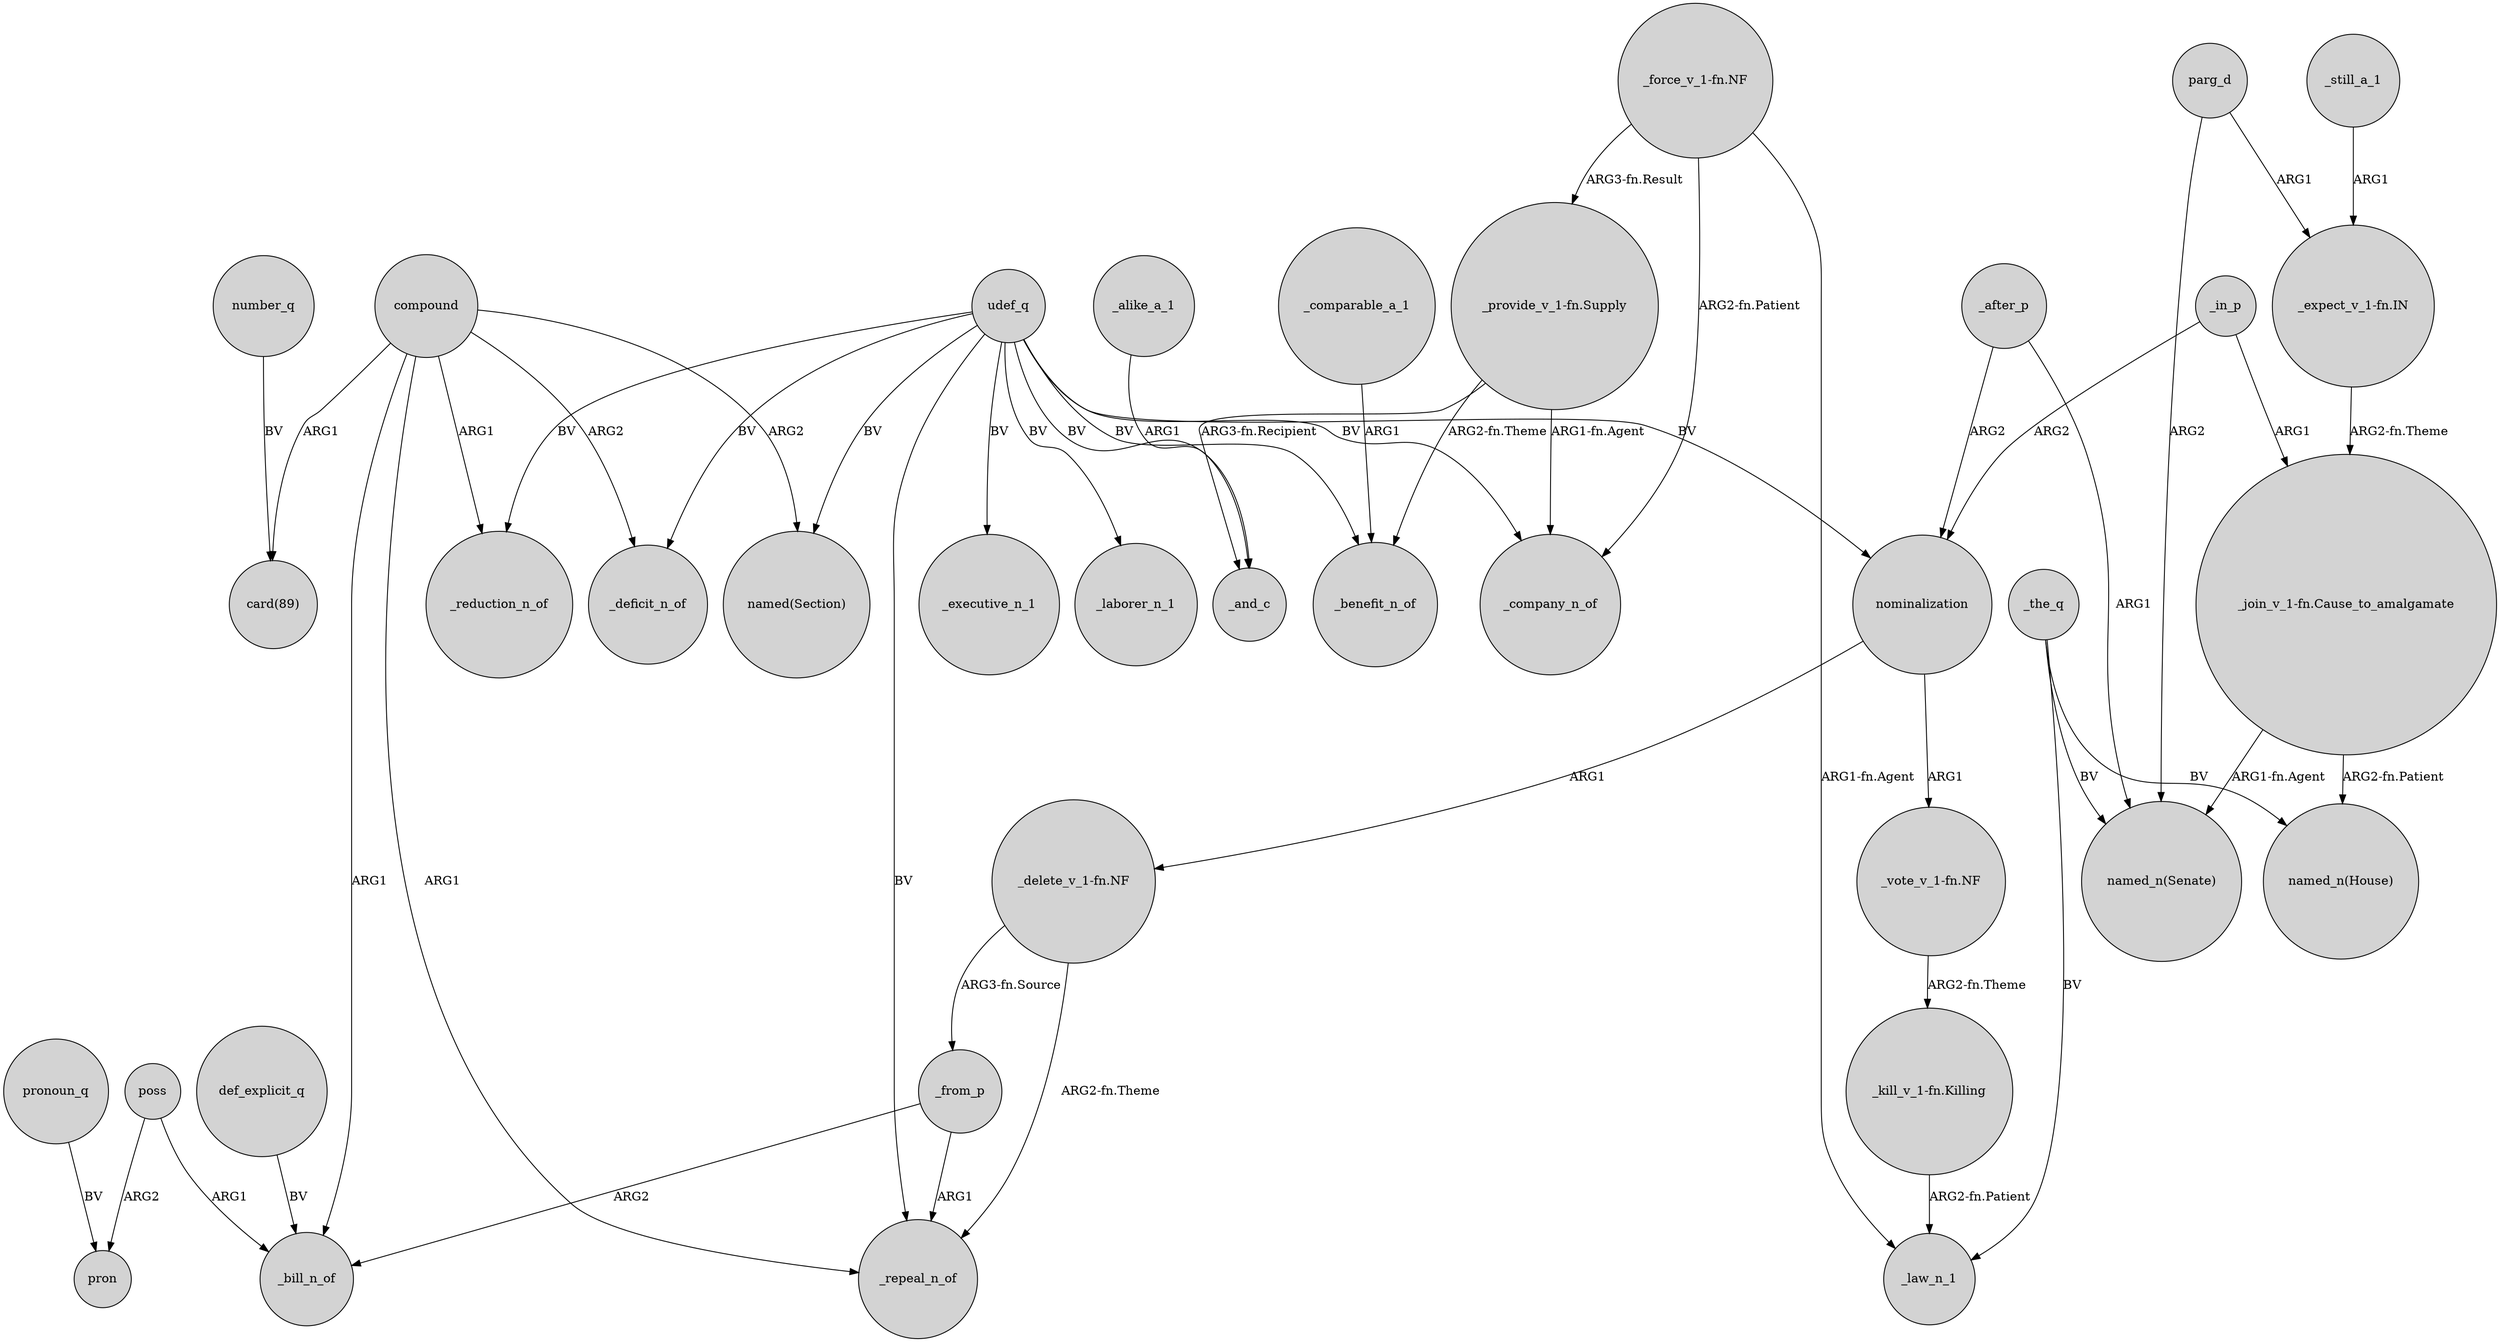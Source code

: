 digraph {
	node [shape=circle style=filled]
	nominalization -> "_delete_v_1-fn.NF" [label=ARG1]
	nominalization -> "_vote_v_1-fn.NF" [label=ARG1]
	"_provide_v_1-fn.Supply" -> _company_n_of [label="ARG1-fn.Agent"]
	compound -> _repeal_n_of [label=ARG1]
	_alike_a_1 -> _and_c [label=ARG1]
	poss -> pron [label=ARG2]
	compound -> _bill_n_of [label=ARG1]
	_still_a_1 -> "_expect_v_1-fn.IN" [label=ARG1]
	udef_q -> _executive_n_1 [label=BV]
	"_provide_v_1-fn.Supply" -> _and_c [label="ARG3-fn.Recipient"]
	"_force_v_1-fn.NF" -> _company_n_of [label="ARG2-fn.Patient"]
	udef_q -> _reduction_n_of [label=BV]
	"_delete_v_1-fn.NF" -> _from_p [label="ARG3-fn.Source"]
	udef_q -> _deficit_n_of [label=BV]
	"_join_v_1-fn.Cause_to_amalgamate" -> "named_n(House)" [label="ARG2-fn.Patient"]
	_the_q -> "named_n(House)" [label=BV]
	"_vote_v_1-fn.NF" -> "_kill_v_1-fn.Killing" [label="ARG2-fn.Theme"]
	_comparable_a_1 -> _benefit_n_of [label=ARG1]
	udef_q -> _repeal_n_of [label=BV]
	"_force_v_1-fn.NF" -> "_provide_v_1-fn.Supply" [label="ARG3-fn.Result"]
	"_provide_v_1-fn.Supply" -> _benefit_n_of [label="ARG2-fn.Theme"]
	pronoun_q -> pron [label=BV]
	_from_p -> _repeal_n_of [label=ARG1]
	_the_q -> "named_n(Senate)" [label=BV]
	_after_p -> "named_n(Senate)" [label=ARG1]
	"_join_v_1-fn.Cause_to_amalgamate" -> "named_n(Senate)" [label="ARG1-fn.Agent"]
	compound -> _deficit_n_of [label=ARG2]
	parg_d -> "_expect_v_1-fn.IN" [label=ARG1]
	_the_q -> _law_n_1 [label=BV]
	_in_p -> "_join_v_1-fn.Cause_to_amalgamate" [label=ARG1]
	"_force_v_1-fn.NF" -> _law_n_1 [label="ARG1-fn.Agent"]
	udef_q -> nominalization [label=BV]
	compound -> "card(89)" [label=ARG1]
	def_explicit_q -> _bill_n_of [label=BV]
	"_delete_v_1-fn.NF" -> _repeal_n_of [label="ARG2-fn.Theme"]
	compound -> _reduction_n_of [label=ARG1]
	number_q -> "card(89)" [label=BV]
	_from_p -> _bill_n_of [label=ARG2]
	poss -> _bill_n_of [label=ARG1]
	udef_q -> _laborer_n_1 [label=BV]
	"_kill_v_1-fn.Killing" -> _law_n_1 [label="ARG2-fn.Patient"]
	udef_q -> _company_n_of [label=BV]
	_in_p -> nominalization [label=ARG2]
	udef_q -> _and_c [label=BV]
	_after_p -> nominalization [label=ARG2]
	compound -> "named(Section)" [label=ARG2]
	udef_q -> "named(Section)" [label=BV]
	udef_q -> _benefit_n_of [label=BV]
	parg_d -> "named_n(Senate)" [label=ARG2]
	"_expect_v_1-fn.IN" -> "_join_v_1-fn.Cause_to_amalgamate" [label="ARG2-fn.Theme"]
}
